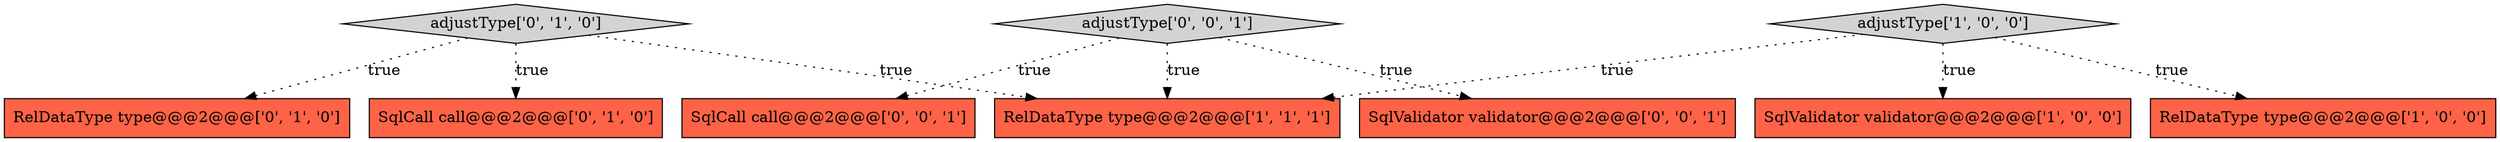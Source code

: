 digraph {
4 [style = filled, label = "RelDataType type@@@2@@@['0', '1', '0']", fillcolor = tomato, shape = box image = "AAA0AAABBB2BBB"];
7 [style = filled, label = "adjustType['0', '0', '1']", fillcolor = lightgray, shape = diamond image = "AAA0AAABBB3BBB"];
3 [style = filled, label = "RelDataType type@@@2@@@['1', '1', '1']", fillcolor = tomato, shape = box image = "AAA0AAABBB1BBB"];
0 [style = filled, label = "SqlValidator validator@@@2@@@['1', '0', '0']", fillcolor = tomato, shape = box image = "AAA0AAABBB1BBB"];
9 [style = filled, label = "SqlValidator validator@@@2@@@['0', '0', '1']", fillcolor = tomato, shape = box image = "AAA0AAABBB3BBB"];
1 [style = filled, label = "adjustType['1', '0', '0']", fillcolor = lightgray, shape = diamond image = "AAA0AAABBB1BBB"];
2 [style = filled, label = "RelDataType type@@@2@@@['1', '0', '0']", fillcolor = tomato, shape = box image = "AAA0AAABBB1BBB"];
6 [style = filled, label = "SqlCall call@@@2@@@['0', '1', '0']", fillcolor = tomato, shape = box image = "AAA0AAABBB2BBB"];
5 [style = filled, label = "adjustType['0', '1', '0']", fillcolor = lightgray, shape = diamond image = "AAA0AAABBB2BBB"];
8 [style = filled, label = "SqlCall call@@@2@@@['0', '0', '1']", fillcolor = tomato, shape = box image = "AAA0AAABBB3BBB"];
5->6 [style = dotted, label="true"];
1->0 [style = dotted, label="true"];
7->9 [style = dotted, label="true"];
5->3 [style = dotted, label="true"];
1->2 [style = dotted, label="true"];
7->8 [style = dotted, label="true"];
7->3 [style = dotted, label="true"];
5->4 [style = dotted, label="true"];
1->3 [style = dotted, label="true"];
}
